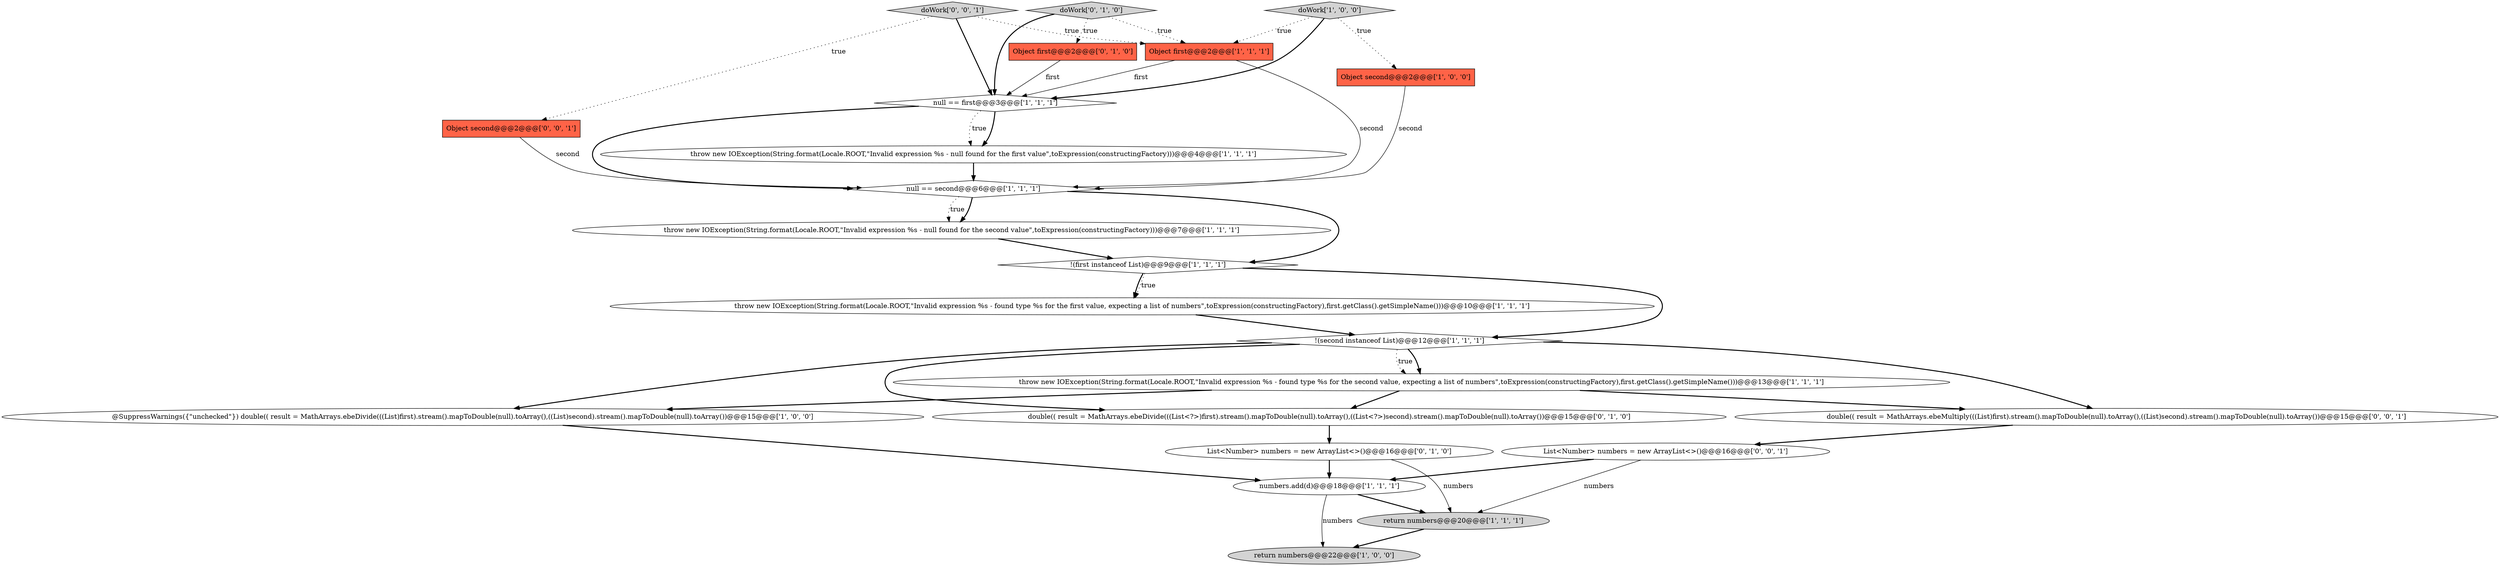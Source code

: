 digraph {
14 [style = filled, label = "throw new IOException(String.format(Locale.ROOT,\"Invalid expression %s - found type %s for the second value, expecting a list of numbers\",toExpression(constructingFactory),first.getClass().getSimpleName()))@@@13@@@['1', '1', '1']", fillcolor = white, shape = ellipse image = "AAA0AAABBB1BBB"];
5 [style = filled, label = "throw new IOException(String.format(Locale.ROOT,\"Invalid expression %s - found type %s for the first value, expecting a list of numbers\",toExpression(constructingFactory),first.getClass().getSimpleName()))@@@10@@@['1', '1', '1']", fillcolor = white, shape = ellipse image = "AAA0AAABBB1BBB"];
2 [style = filled, label = "throw new IOException(String.format(Locale.ROOT,\"Invalid expression %s - null found for the second value\",toExpression(constructingFactory)))@@@7@@@['1', '1', '1']", fillcolor = white, shape = ellipse image = "AAA0AAABBB1BBB"];
8 [style = filled, label = "return numbers@@@20@@@['1', '1', '1']", fillcolor = lightgray, shape = ellipse image = "AAA0AAABBB1BBB"];
11 [style = filled, label = "numbers.add(d)@@@18@@@['1', '1', '1']", fillcolor = white, shape = ellipse image = "AAA0AAABBB1BBB"];
3 [style = filled, label = "return numbers@@@22@@@['1', '0', '0']", fillcolor = lightgray, shape = ellipse image = "AAA0AAABBB1BBB"];
0 [style = filled, label = "throw new IOException(String.format(Locale.ROOT,\"Invalid expression %s - null found for the first value\",toExpression(constructingFactory)))@@@4@@@['1', '1', '1']", fillcolor = white, shape = ellipse image = "AAA0AAABBB1BBB"];
15 [style = filled, label = "double(( result = MathArrays.ebeDivide(((List<?>)first).stream().mapToDouble(null).toArray(),((List<?>)second).stream().mapToDouble(null).toArray())@@@15@@@['0', '1', '0']", fillcolor = white, shape = ellipse image = "AAA0AAABBB2BBB"];
4 [style = filled, label = "@SuppressWarnings({\"unchecked\"}) double(( result = MathArrays.ebeDivide(((List)first).stream().mapToDouble(null).toArray(),((List)second).stream().mapToDouble(null).toArray())@@@15@@@['1', '0', '0']", fillcolor = white, shape = ellipse image = "AAA0AAABBB1BBB"];
21 [style = filled, label = "List<Number> numbers = new ArrayList<>()@@@16@@@['0', '0', '1']", fillcolor = white, shape = ellipse image = "AAA0AAABBB3BBB"];
22 [style = filled, label = "doWork['0', '0', '1']", fillcolor = lightgray, shape = diamond image = "AAA0AAABBB3BBB"];
7 [style = filled, label = "!(first instanceof List)@@@9@@@['1', '1', '1']", fillcolor = white, shape = diamond image = "AAA0AAABBB1BBB"];
16 [style = filled, label = "doWork['0', '1', '0']", fillcolor = lightgray, shape = diamond image = "AAA0AAABBB2BBB"];
9 [style = filled, label = "null == second@@@6@@@['1', '1', '1']", fillcolor = white, shape = diamond image = "AAA0AAABBB1BBB"];
17 [style = filled, label = "List<Number> numbers = new ArrayList<>()@@@16@@@['0', '1', '0']", fillcolor = white, shape = ellipse image = "AAA0AAABBB2BBB"];
20 [style = filled, label = "double(( result = MathArrays.ebeMultiply(((List)first).stream().mapToDouble(null).toArray(),((List)second).stream().mapToDouble(null).toArray())@@@15@@@['0', '0', '1']", fillcolor = white, shape = ellipse image = "AAA0AAABBB3BBB"];
6 [style = filled, label = "Object first@@@2@@@['1', '1', '1']", fillcolor = tomato, shape = box image = "AAA0AAABBB1BBB"];
18 [style = filled, label = "Object first@@@2@@@['0', '1', '0']", fillcolor = tomato, shape = box image = "AAA0AAABBB2BBB"];
1 [style = filled, label = "Object second@@@2@@@['1', '0', '0']", fillcolor = tomato, shape = box image = "AAA0AAABBB1BBB"];
13 [style = filled, label = "!(second instanceof List)@@@12@@@['1', '1', '1']", fillcolor = white, shape = diamond image = "AAA0AAABBB1BBB"];
19 [style = filled, label = "Object second@@@2@@@['0', '0', '1']", fillcolor = tomato, shape = box image = "AAA0AAABBB3BBB"];
12 [style = filled, label = "null == first@@@3@@@['1', '1', '1']", fillcolor = white, shape = diamond image = "AAA0AAABBB1BBB"];
10 [style = filled, label = "doWork['1', '0', '0']", fillcolor = lightgray, shape = diamond image = "AAA0AAABBB1BBB"];
12->0 [style = bold, label=""];
21->11 [style = bold, label=""];
13->15 [style = bold, label=""];
10->1 [style = dotted, label="true"];
22->19 [style = dotted, label="true"];
13->4 [style = bold, label=""];
19->9 [style = solid, label="second"];
2->7 [style = bold, label=""];
4->11 [style = bold, label=""];
12->0 [style = dotted, label="true"];
16->18 [style = dotted, label="true"];
0->9 [style = bold, label=""];
9->2 [style = bold, label=""];
15->17 [style = bold, label=""];
1->9 [style = solid, label="second"];
9->2 [style = dotted, label="true"];
5->13 [style = bold, label=""];
8->3 [style = bold, label=""];
16->6 [style = dotted, label="true"];
7->5 [style = dotted, label="true"];
7->13 [style = bold, label=""];
21->8 [style = solid, label="numbers"];
12->9 [style = bold, label=""];
10->12 [style = bold, label=""];
16->12 [style = bold, label=""];
20->21 [style = bold, label=""];
11->8 [style = bold, label=""];
6->12 [style = solid, label="first"];
22->6 [style = dotted, label="true"];
17->8 [style = solid, label="numbers"];
17->11 [style = bold, label=""];
7->5 [style = bold, label=""];
10->6 [style = dotted, label="true"];
14->4 [style = bold, label=""];
13->20 [style = bold, label=""];
22->12 [style = bold, label=""];
13->14 [style = bold, label=""];
14->15 [style = bold, label=""];
13->14 [style = dotted, label="true"];
11->3 [style = solid, label="numbers"];
14->20 [style = bold, label=""];
6->9 [style = solid, label="second"];
18->12 [style = solid, label="first"];
9->7 [style = bold, label=""];
}
